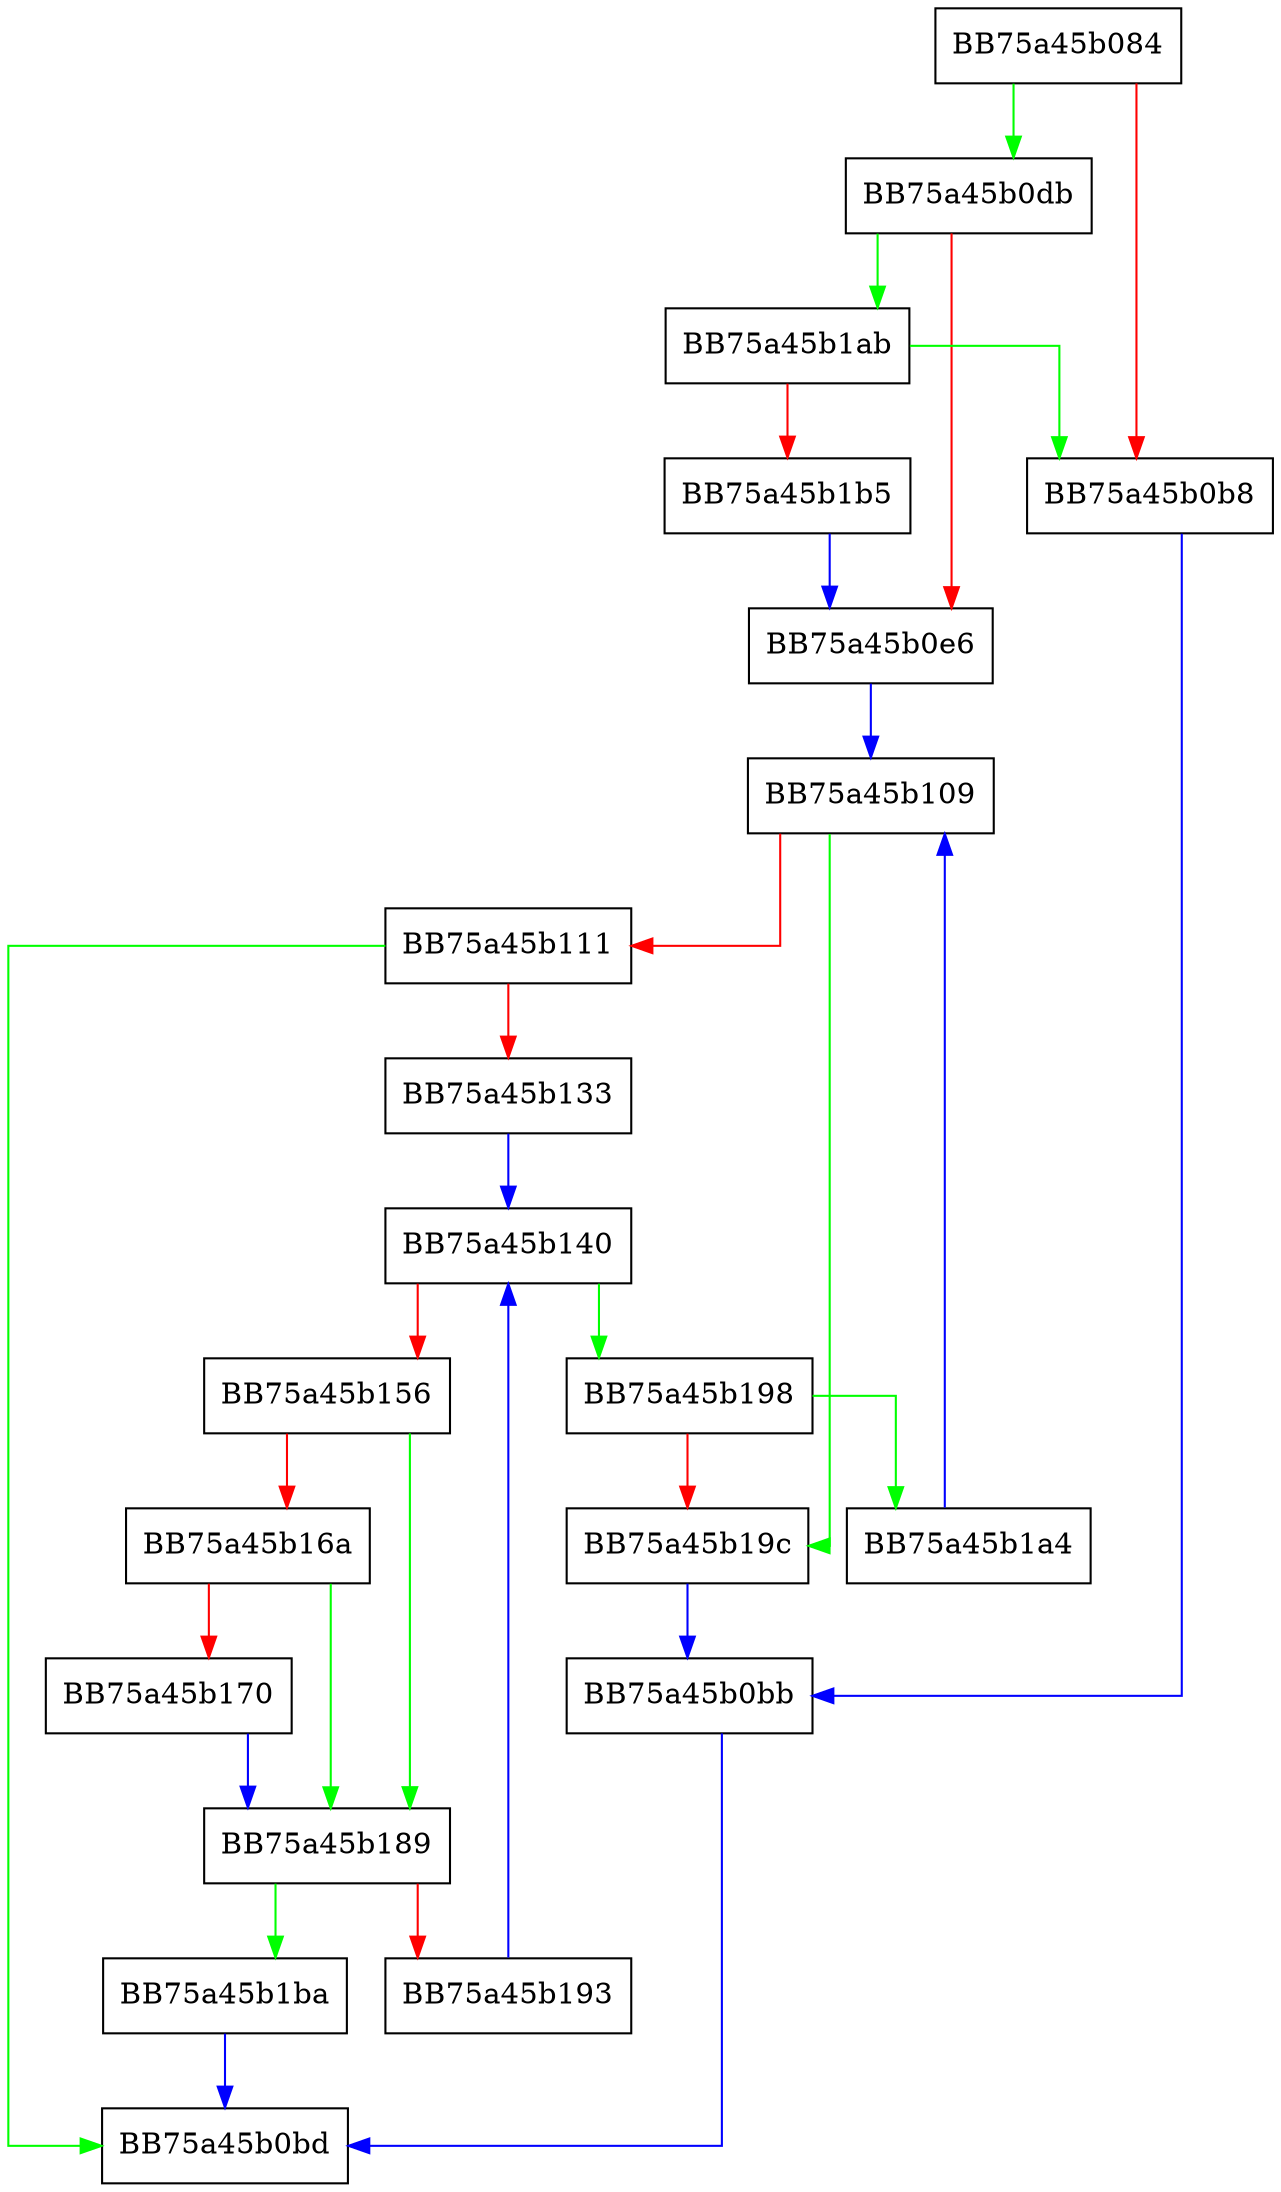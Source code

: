 digraph sqlite3WalFindFrame {
  node [shape="box"];
  graph [splines=ortho];
  BB75a45b084 -> BB75a45b0db [color="green"];
  BB75a45b084 -> BB75a45b0b8 [color="red"];
  BB75a45b0b8 -> BB75a45b0bb [color="blue"];
  BB75a45b0bb -> BB75a45b0bd [color="blue"];
  BB75a45b0db -> BB75a45b1ab [color="green"];
  BB75a45b0db -> BB75a45b0e6 [color="red"];
  BB75a45b0e6 -> BB75a45b109 [color="blue"];
  BB75a45b109 -> BB75a45b19c [color="green"];
  BB75a45b109 -> BB75a45b111 [color="red"];
  BB75a45b111 -> BB75a45b0bd [color="green"];
  BB75a45b111 -> BB75a45b133 [color="red"];
  BB75a45b133 -> BB75a45b140 [color="blue"];
  BB75a45b140 -> BB75a45b198 [color="green"];
  BB75a45b140 -> BB75a45b156 [color="red"];
  BB75a45b156 -> BB75a45b189 [color="green"];
  BB75a45b156 -> BB75a45b16a [color="red"];
  BB75a45b16a -> BB75a45b189 [color="green"];
  BB75a45b16a -> BB75a45b170 [color="red"];
  BB75a45b170 -> BB75a45b189 [color="blue"];
  BB75a45b189 -> BB75a45b1ba [color="green"];
  BB75a45b189 -> BB75a45b193 [color="red"];
  BB75a45b193 -> BB75a45b140 [color="blue"];
  BB75a45b198 -> BB75a45b1a4 [color="green"];
  BB75a45b198 -> BB75a45b19c [color="red"];
  BB75a45b19c -> BB75a45b0bb [color="blue"];
  BB75a45b1a4 -> BB75a45b109 [color="blue"];
  BB75a45b1ab -> BB75a45b0b8 [color="green"];
  BB75a45b1ab -> BB75a45b1b5 [color="red"];
  BB75a45b1b5 -> BB75a45b0e6 [color="blue"];
  BB75a45b1ba -> BB75a45b0bd [color="blue"];
}